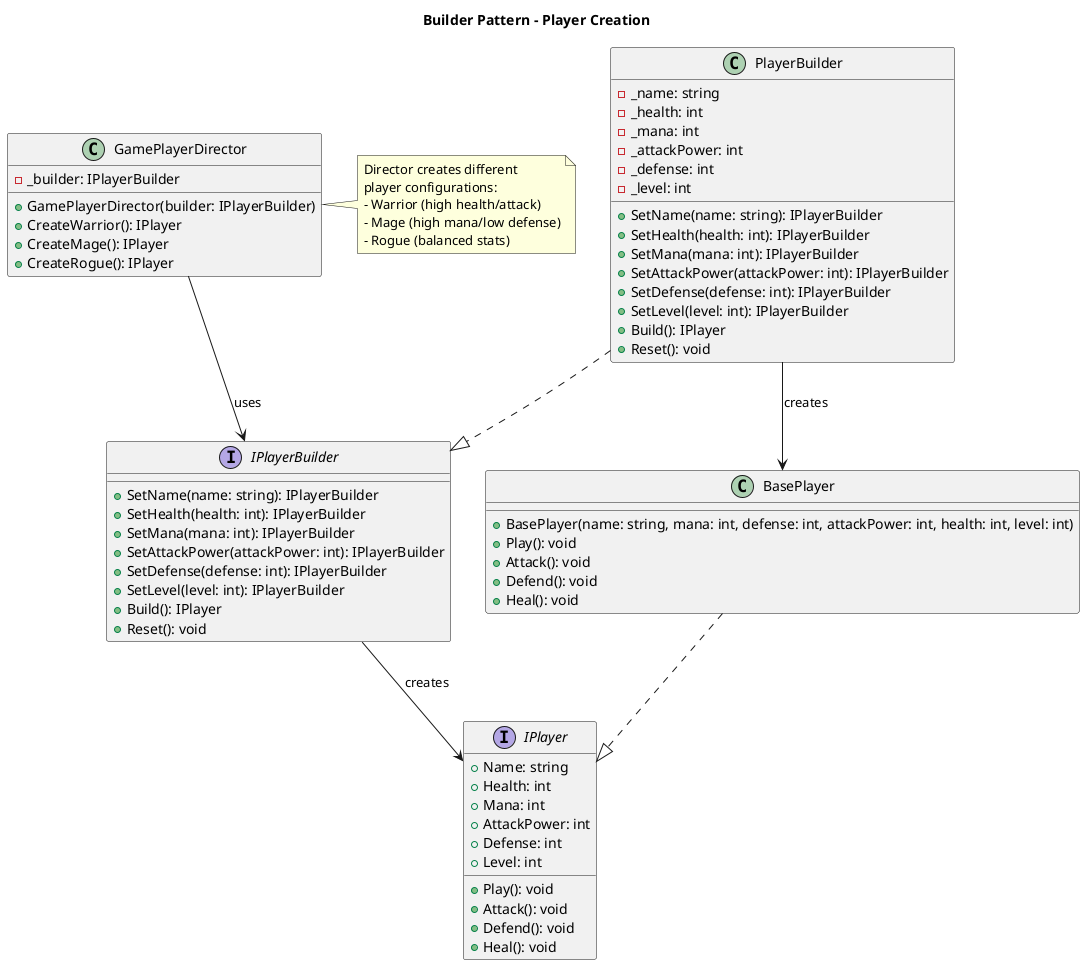 @startuml Builder_Pattern

title Builder Pattern - Player Creation

interface IPlayerBuilder {
    +SetName(name: string): IPlayerBuilder
    +SetHealth(health: int): IPlayerBuilder
    +SetMana(mana: int): IPlayerBuilder
    +SetAttackPower(attackPower: int): IPlayerBuilder
    +SetDefense(defense: int): IPlayerBuilder
    +SetLevel(level: int): IPlayerBuilder
    +Build(): IPlayer
    +Reset(): void
}

class PlayerBuilder {
    -_name: string
    -_health: int
    -_mana: int
    -_attackPower: int
    -_defense: int
    -_level: int
    +SetName(name: string): IPlayerBuilder
    +SetHealth(health: int): IPlayerBuilder
    +SetMana(mana: int): IPlayerBuilder
    +SetAttackPower(attackPower: int): IPlayerBuilder
    +SetDefense(defense: int): IPlayerBuilder
    +SetLevel(level: int): IPlayerBuilder
    +Build(): IPlayer
    +Reset(): void
}

class GamePlayerDirector {
    -_builder: IPlayerBuilder
    +GamePlayerDirector(builder: IPlayerBuilder)
    +CreateWarrior(): IPlayer
    +CreateMage(): IPlayer
    +CreateRogue(): IPlayer
}

interface IPlayer {
    +Name: string
    +Health: int
    +Mana: int
    +AttackPower: int
    +Defense: int
    +Level: int
    +Play(): void
    +Attack(): void
    +Defend(): void
    +Heal(): void
}

class BasePlayer {
    +BasePlayer(name: string, mana: int, defense: int, attackPower: int, health: int, level: int)
    +Play(): void
    +Attack(): void
    +Defend(): void
    +Heal(): void
}

PlayerBuilder ..|> IPlayerBuilder
GamePlayerDirector --> IPlayerBuilder : uses
IPlayerBuilder --> IPlayer : creates
BasePlayer ..|> IPlayer
PlayerBuilder --> BasePlayer : creates

note right of GamePlayerDirector
  Director creates different
  player configurations:
  - Warrior (high health/attack)
  - Mage (high mana/low defense)
  - Rogue (balanced stats)
end note

@enduml
